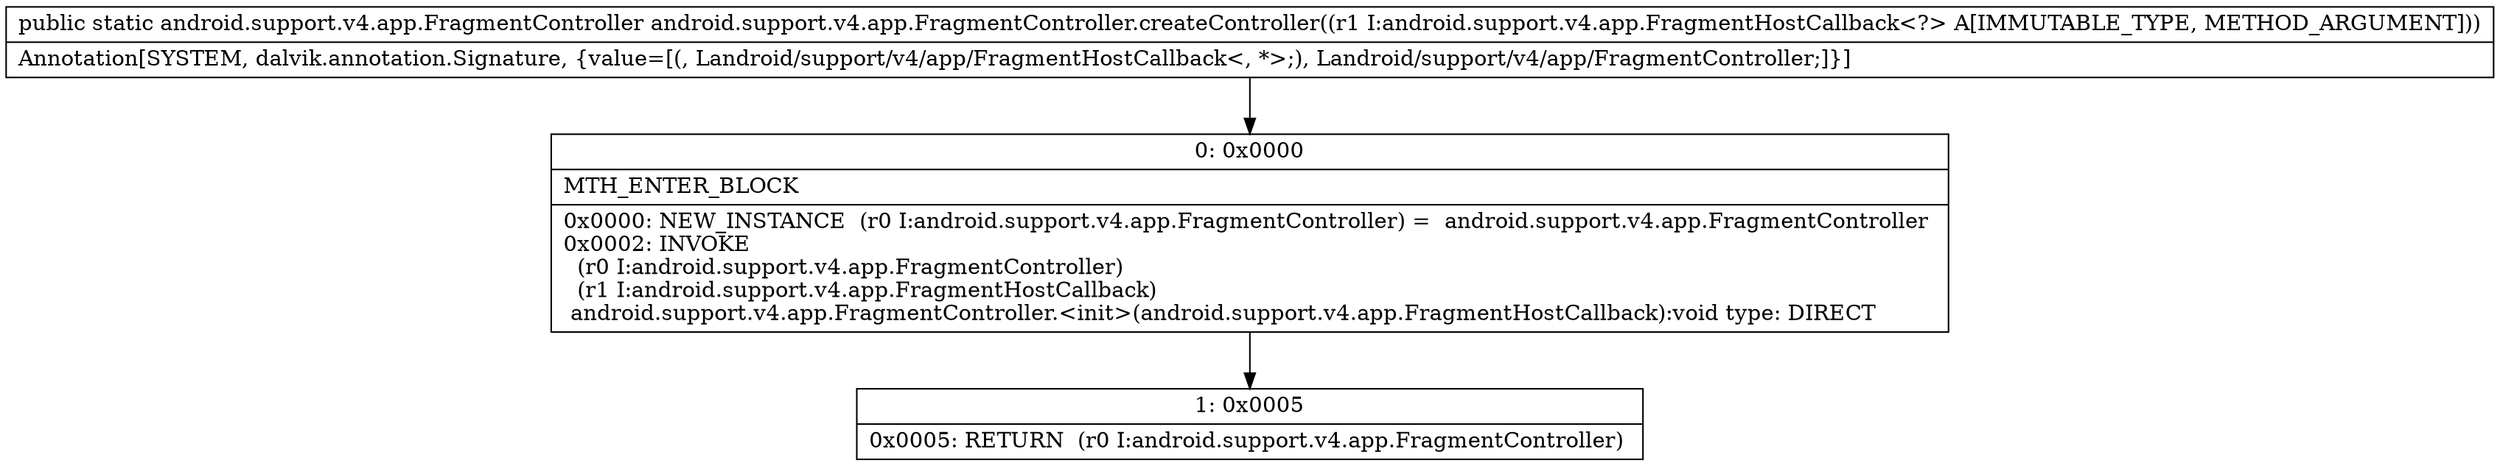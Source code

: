 digraph "CFG forandroid.support.v4.app.FragmentController.createController(Landroid\/support\/v4\/app\/FragmentHostCallback;)Landroid\/support\/v4\/app\/FragmentController;" {
Node_0 [shape=record,label="{0\:\ 0x0000|MTH_ENTER_BLOCK\l|0x0000: NEW_INSTANCE  (r0 I:android.support.v4.app.FragmentController) =  android.support.v4.app.FragmentController \l0x0002: INVOKE  \l  (r0 I:android.support.v4.app.FragmentController)\l  (r1 I:android.support.v4.app.FragmentHostCallback)\l android.support.v4.app.FragmentController.\<init\>(android.support.v4.app.FragmentHostCallback):void type: DIRECT \l}"];
Node_1 [shape=record,label="{1\:\ 0x0005|0x0005: RETURN  (r0 I:android.support.v4.app.FragmentController) \l}"];
MethodNode[shape=record,label="{public static android.support.v4.app.FragmentController android.support.v4.app.FragmentController.createController((r1 I:android.support.v4.app.FragmentHostCallback\<?\> A[IMMUTABLE_TYPE, METHOD_ARGUMENT]))  | Annotation[SYSTEM, dalvik.annotation.Signature, \{value=[(, Landroid\/support\/v4\/app\/FragmentHostCallback\<, *\>;), Landroid\/support\/v4\/app\/FragmentController;]\}]\l}"];
MethodNode -> Node_0;
Node_0 -> Node_1;
}


